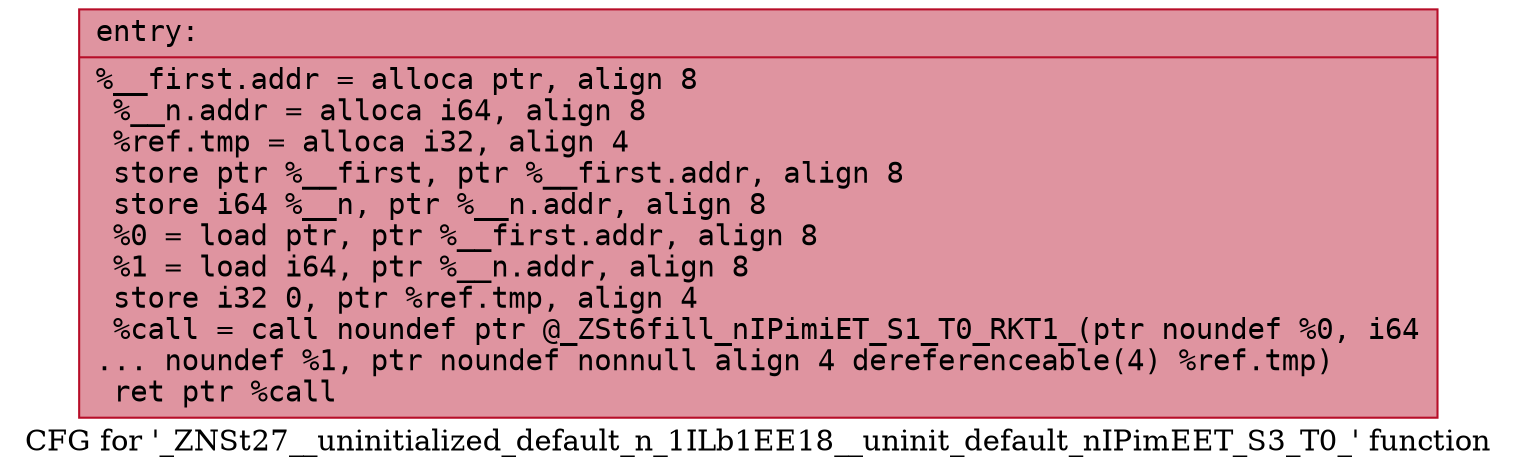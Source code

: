 digraph "CFG for '_ZNSt27__uninitialized_default_n_1ILb1EE18__uninit_default_nIPimEET_S3_T0_' function" {
	label="CFG for '_ZNSt27__uninitialized_default_n_1ILb1EE18__uninit_default_nIPimEET_S3_T0_' function";

	Node0x55ba30519520 [shape=record,color="#b70d28ff", style=filled, fillcolor="#b70d2870" fontname="Courier",label="{entry:\l|  %__first.addr = alloca ptr, align 8\l  %__n.addr = alloca i64, align 8\l  %ref.tmp = alloca i32, align 4\l  store ptr %__first, ptr %__first.addr, align 8\l  store i64 %__n, ptr %__n.addr, align 8\l  %0 = load ptr, ptr %__first.addr, align 8\l  %1 = load i64, ptr %__n.addr, align 8\l  store i32 0, ptr %ref.tmp, align 4\l  %call = call noundef ptr @_ZSt6fill_nIPimiET_S1_T0_RKT1_(ptr noundef %0, i64\l... noundef %1, ptr noundef nonnull align 4 dereferenceable(4) %ref.tmp)\l  ret ptr %call\l}"];
}
